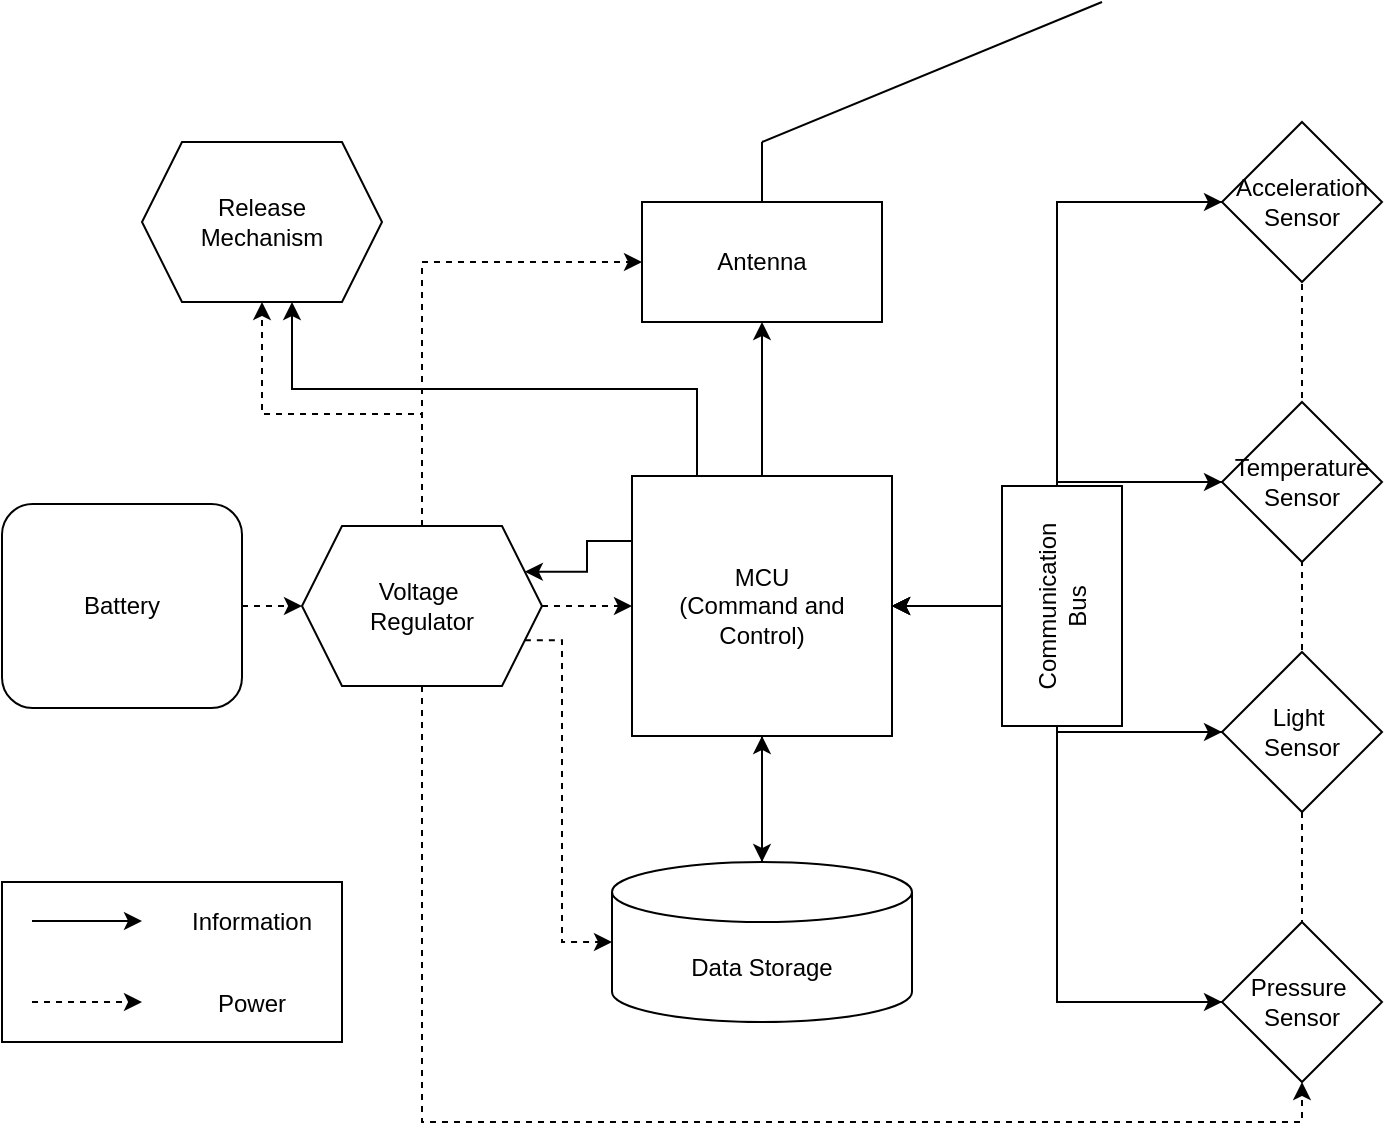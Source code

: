 <mxfile version="24.7.8">
  <diagram name="Page-1" id="_4oWoOKD5Kx-ZZZJ-TqW">
    <mxGraphModel dx="2284" dy="907" grid="1" gridSize="10" guides="1" tooltips="1" connect="1" arrows="1" fold="1" page="1" pageScale="1" pageWidth="850" pageHeight="1100" math="0" shadow="0">
      <root>
        <mxCell id="0" />
        <mxCell id="1" parent="0" />
        <mxCell id="7zNRjAgKSllHL_cEaUSu-25" value="" style="endArrow=none;dashed=1;html=1;rounded=0;exitX=0.5;exitY=1;exitDx=0;exitDy=0;" edge="1" parent="1" source="7zNRjAgKSllHL_cEaUSu-3">
          <mxGeometry width="50" height="50" relative="1" as="geometry">
            <mxPoint x="510" y="260" as="sourcePoint" />
            <mxPoint x="630" y="150" as="targetPoint" />
          </mxGeometry>
        </mxCell>
        <mxCell id="7zNRjAgKSllHL_cEaUSu-14" style="edgeStyle=orthogonalEdgeStyle;rounded=0;orthogonalLoop=1;jettySize=auto;html=1;exitX=0.5;exitY=1;exitDx=0;exitDy=0;" edge="1" parent="1" source="7zNRjAgKSllHL_cEaUSu-1" target="7zNRjAgKSllHL_cEaUSu-13">
          <mxGeometry relative="1" as="geometry" />
        </mxCell>
        <mxCell id="7zNRjAgKSllHL_cEaUSu-19" style="edgeStyle=orthogonalEdgeStyle;rounded=0;orthogonalLoop=1;jettySize=auto;html=1;exitX=0.5;exitY=0;exitDx=0;exitDy=0;" edge="1" parent="1" source="7zNRjAgKSllHL_cEaUSu-1" target="7zNRjAgKSllHL_cEaUSu-16">
          <mxGeometry relative="1" as="geometry" />
        </mxCell>
        <mxCell id="7zNRjAgKSllHL_cEaUSu-30" style="edgeStyle=orthogonalEdgeStyle;rounded=0;orthogonalLoop=1;jettySize=auto;html=1;exitX=0;exitY=0.25;exitDx=0;exitDy=0;entryX=1;entryY=0.25;entryDx=0;entryDy=0;" edge="1" parent="1" source="7zNRjAgKSllHL_cEaUSu-1" target="7zNRjAgKSllHL_cEaUSu-20">
          <mxGeometry relative="1" as="geometry" />
        </mxCell>
        <mxCell id="7zNRjAgKSllHL_cEaUSu-38" style="edgeStyle=orthogonalEdgeStyle;rounded=0;orthogonalLoop=1;jettySize=auto;html=1;exitX=1;exitY=0.5;exitDx=0;exitDy=0;entryX=0;entryY=0.5;entryDx=0;entryDy=0;" edge="1" parent="1" source="7zNRjAgKSllHL_cEaUSu-1" target="7zNRjAgKSllHL_cEaUSu-5">
          <mxGeometry relative="1" as="geometry" />
        </mxCell>
        <mxCell id="7zNRjAgKSllHL_cEaUSu-39" style="edgeStyle=orthogonalEdgeStyle;rounded=0;orthogonalLoop=1;jettySize=auto;html=1;exitX=1;exitY=0.5;exitDx=0;exitDy=0;entryX=0;entryY=0.5;entryDx=0;entryDy=0;" edge="1" parent="1" source="7zNRjAgKSllHL_cEaUSu-1" target="7zNRjAgKSllHL_cEaUSu-4">
          <mxGeometry relative="1" as="geometry" />
        </mxCell>
        <mxCell id="7zNRjAgKSllHL_cEaUSu-40" style="edgeStyle=orthogonalEdgeStyle;rounded=0;orthogonalLoop=1;jettySize=auto;html=1;exitX=1;exitY=0.5;exitDx=0;exitDy=0;entryX=0;entryY=0.5;entryDx=0;entryDy=0;" edge="1" parent="1" source="7zNRjAgKSllHL_cEaUSu-1" target="7zNRjAgKSllHL_cEaUSu-2">
          <mxGeometry relative="1" as="geometry" />
        </mxCell>
        <mxCell id="7zNRjAgKSllHL_cEaUSu-41" style="edgeStyle=orthogonalEdgeStyle;rounded=0;orthogonalLoop=1;jettySize=auto;html=1;exitX=1;exitY=0.5;exitDx=0;exitDy=0;entryX=0;entryY=0.5;entryDx=0;entryDy=0;" edge="1" parent="1" source="7zNRjAgKSllHL_cEaUSu-1" target="7zNRjAgKSllHL_cEaUSu-3">
          <mxGeometry relative="1" as="geometry" />
        </mxCell>
        <mxCell id="7zNRjAgKSllHL_cEaUSu-46" style="edgeStyle=orthogonalEdgeStyle;rounded=0;orthogonalLoop=1;jettySize=auto;html=1;exitX=0.25;exitY=0;exitDx=0;exitDy=0;entryX=0.625;entryY=1;entryDx=0;entryDy=0;" edge="1" parent="1" source="7zNRjAgKSllHL_cEaUSu-1" target="7zNRjAgKSllHL_cEaUSu-43">
          <mxGeometry relative="1" as="geometry" />
        </mxCell>
        <mxCell id="7zNRjAgKSllHL_cEaUSu-1" value="MCU&lt;div&gt;(Command and Control)&lt;/div&gt;" style="whiteSpace=wrap;html=1;aspect=fixed;" vertex="1" parent="1">
          <mxGeometry x="295" y="317" width="130" height="130" as="geometry" />
        </mxCell>
        <mxCell id="7zNRjAgKSllHL_cEaUSu-9" style="edgeStyle=orthogonalEdgeStyle;rounded=0;orthogonalLoop=1;jettySize=auto;html=1;exitX=0;exitY=0.5;exitDx=0;exitDy=0;entryX=1;entryY=0.5;entryDx=0;entryDy=0;" edge="1" parent="1" source="7zNRjAgKSllHL_cEaUSu-2" target="7zNRjAgKSllHL_cEaUSu-1">
          <mxGeometry relative="1" as="geometry" />
        </mxCell>
        <mxCell id="7zNRjAgKSllHL_cEaUSu-2" value="Light&amp;nbsp;&lt;div&gt;Sensor&lt;/div&gt;" style="rhombus;whiteSpace=wrap;html=1;" vertex="1" parent="1">
          <mxGeometry x="590" y="405" width="80" height="80" as="geometry" />
        </mxCell>
        <mxCell id="7zNRjAgKSllHL_cEaUSu-10" style="edgeStyle=orthogonalEdgeStyle;rounded=0;orthogonalLoop=1;jettySize=auto;html=1;exitX=0;exitY=0.5;exitDx=0;exitDy=0;entryX=1;entryY=0.5;entryDx=0;entryDy=0;" edge="1" parent="1" source="7zNRjAgKSllHL_cEaUSu-3" target="7zNRjAgKSllHL_cEaUSu-1">
          <mxGeometry relative="1" as="geometry" />
        </mxCell>
        <mxCell id="7zNRjAgKSllHL_cEaUSu-3" value="Pressure&amp;nbsp;&lt;div&gt;Sensor&lt;/div&gt;" style="rhombus;whiteSpace=wrap;html=1;" vertex="1" parent="1">
          <mxGeometry x="590" y="540" width="80" height="80" as="geometry" />
        </mxCell>
        <mxCell id="7zNRjAgKSllHL_cEaUSu-8" style="edgeStyle=orthogonalEdgeStyle;rounded=0;orthogonalLoop=1;jettySize=auto;html=1;exitX=0;exitY=0.5;exitDx=0;exitDy=0;entryX=1;entryY=0.5;entryDx=0;entryDy=0;" edge="1" parent="1" source="7zNRjAgKSllHL_cEaUSu-4" target="7zNRjAgKSllHL_cEaUSu-1">
          <mxGeometry relative="1" as="geometry" />
        </mxCell>
        <mxCell id="7zNRjAgKSllHL_cEaUSu-4" value="Temperature Sensor" style="rhombus;whiteSpace=wrap;html=1;" vertex="1" parent="1">
          <mxGeometry x="590" y="280" width="80" height="80" as="geometry" />
        </mxCell>
        <mxCell id="7zNRjAgKSllHL_cEaUSu-6" style="edgeStyle=orthogonalEdgeStyle;rounded=0;orthogonalLoop=1;jettySize=auto;html=1;exitX=0;exitY=0.5;exitDx=0;exitDy=0;entryX=1;entryY=0.5;entryDx=0;entryDy=0;" edge="1" parent="1" source="7zNRjAgKSllHL_cEaUSu-5" target="7zNRjAgKSllHL_cEaUSu-1">
          <mxGeometry relative="1" as="geometry" />
        </mxCell>
        <mxCell id="7zNRjAgKSllHL_cEaUSu-5" value="Acceleration&lt;div&gt;Sensor&lt;/div&gt;" style="rhombus;whiteSpace=wrap;html=1;" vertex="1" parent="1">
          <mxGeometry x="590" y="140" width="80" height="80" as="geometry" />
        </mxCell>
        <mxCell id="7zNRjAgKSllHL_cEaUSu-11" value="Communication&lt;div&gt;Bus&lt;/div&gt;" style="rounded=0;whiteSpace=wrap;html=1;rotation=-90;" vertex="1" parent="1">
          <mxGeometry x="450" y="352" width="120" height="60" as="geometry" />
        </mxCell>
        <mxCell id="7zNRjAgKSllHL_cEaUSu-15" style="edgeStyle=orthogonalEdgeStyle;rounded=0;orthogonalLoop=1;jettySize=auto;html=1;exitX=0.5;exitY=0;exitDx=0;exitDy=0;exitPerimeter=0;entryX=0.5;entryY=1;entryDx=0;entryDy=0;" edge="1" parent="1" source="7zNRjAgKSllHL_cEaUSu-13" target="7zNRjAgKSllHL_cEaUSu-1">
          <mxGeometry relative="1" as="geometry" />
        </mxCell>
        <mxCell id="7zNRjAgKSllHL_cEaUSu-13" value="Data Storage" style="shape=cylinder3;whiteSpace=wrap;html=1;boundedLbl=1;backgroundOutline=1;size=15;" vertex="1" parent="1">
          <mxGeometry x="285" y="510" width="150" height="80" as="geometry" />
        </mxCell>
        <mxCell id="7zNRjAgKSllHL_cEaUSu-16" value="Antenna" style="rounded=0;whiteSpace=wrap;html=1;" vertex="1" parent="1">
          <mxGeometry x="300" y="180" width="120" height="60" as="geometry" />
        </mxCell>
        <mxCell id="7zNRjAgKSllHL_cEaUSu-17" value="" style="endArrow=none;html=1;rounded=0;" edge="1" parent="1">
          <mxGeometry width="50" height="50" relative="1" as="geometry">
            <mxPoint x="360" y="150" as="sourcePoint" />
            <mxPoint x="530" y="80" as="targetPoint" />
          </mxGeometry>
        </mxCell>
        <mxCell id="7zNRjAgKSllHL_cEaUSu-18" value="" style="endArrow=none;html=1;rounded=0;exitX=0.5;exitY=0;exitDx=0;exitDy=0;" edge="1" parent="1" source="7zNRjAgKSllHL_cEaUSu-16">
          <mxGeometry width="50" height="50" relative="1" as="geometry">
            <mxPoint x="430" y="150" as="sourcePoint" />
            <mxPoint x="360" y="150" as="targetPoint" />
          </mxGeometry>
        </mxCell>
        <mxCell id="7zNRjAgKSllHL_cEaUSu-21" style="edgeStyle=orthogonalEdgeStyle;rounded=0;orthogonalLoop=1;jettySize=auto;html=1;exitX=1;exitY=0.5;exitDx=0;exitDy=0;entryX=0;entryY=0.5;entryDx=0;entryDy=0;dashed=1;" edge="1" parent="1" source="7zNRjAgKSllHL_cEaUSu-20" target="7zNRjAgKSllHL_cEaUSu-1">
          <mxGeometry relative="1" as="geometry" />
        </mxCell>
        <mxCell id="7zNRjAgKSllHL_cEaUSu-22" style="edgeStyle=orthogonalEdgeStyle;rounded=0;orthogonalLoop=1;jettySize=auto;html=1;exitX=0.5;exitY=0;exitDx=0;exitDy=0;entryX=0;entryY=0.5;entryDx=0;entryDy=0;dashed=1;" edge="1" parent="1" source="7zNRjAgKSllHL_cEaUSu-20" target="7zNRjAgKSllHL_cEaUSu-16">
          <mxGeometry relative="1" as="geometry" />
        </mxCell>
        <mxCell id="7zNRjAgKSllHL_cEaUSu-24" style="edgeStyle=orthogonalEdgeStyle;rounded=0;orthogonalLoop=1;jettySize=auto;html=1;exitX=0.5;exitY=1;exitDx=0;exitDy=0;entryX=0.5;entryY=1;entryDx=0;entryDy=0;dashed=1;" edge="1" parent="1" source="7zNRjAgKSllHL_cEaUSu-20" target="7zNRjAgKSllHL_cEaUSu-3">
          <mxGeometry relative="1" as="geometry" />
        </mxCell>
        <mxCell id="7zNRjAgKSllHL_cEaUSu-44" style="edgeStyle=orthogonalEdgeStyle;rounded=0;orthogonalLoop=1;jettySize=auto;html=1;exitX=0.5;exitY=0;exitDx=0;exitDy=0;dashed=1;" edge="1" parent="1" source="7zNRjAgKSllHL_cEaUSu-20" target="7zNRjAgKSllHL_cEaUSu-43">
          <mxGeometry relative="1" as="geometry" />
        </mxCell>
        <mxCell id="7zNRjAgKSllHL_cEaUSu-20" value="Voltage&amp;nbsp;&lt;div&gt;Regulator&lt;/div&gt;" style="shape=hexagon;perimeter=hexagonPerimeter2;whiteSpace=wrap;html=1;fixedSize=1;" vertex="1" parent="1">
          <mxGeometry x="130" y="342" width="120" height="80" as="geometry" />
        </mxCell>
        <mxCell id="7zNRjAgKSllHL_cEaUSu-26" style="edgeStyle=orthogonalEdgeStyle;rounded=0;orthogonalLoop=1;jettySize=auto;html=1;exitX=1;exitY=0.75;exitDx=0;exitDy=0;entryX=0;entryY=0.5;entryDx=0;entryDy=0;entryPerimeter=0;dashed=1;" edge="1" parent="1" source="7zNRjAgKSllHL_cEaUSu-20" target="7zNRjAgKSllHL_cEaUSu-13">
          <mxGeometry relative="1" as="geometry">
            <Array as="points">
              <mxPoint x="260" y="399" />
              <mxPoint x="260" y="550" />
            </Array>
          </mxGeometry>
        </mxCell>
        <mxCell id="7zNRjAgKSllHL_cEaUSu-29" style="edgeStyle=orthogonalEdgeStyle;rounded=0;orthogonalLoop=1;jettySize=auto;html=1;exitX=1;exitY=0.5;exitDx=0;exitDy=0;entryX=0;entryY=0.5;entryDx=0;entryDy=0;dashed=1;" edge="1" parent="1" source="7zNRjAgKSllHL_cEaUSu-28" target="7zNRjAgKSllHL_cEaUSu-20">
          <mxGeometry relative="1" as="geometry" />
        </mxCell>
        <mxCell id="7zNRjAgKSllHL_cEaUSu-28" value="Battery" style="rounded=1;whiteSpace=wrap;html=1;" vertex="1" parent="1">
          <mxGeometry x="-20" y="331" width="120" height="102" as="geometry" />
        </mxCell>
        <mxCell id="7zNRjAgKSllHL_cEaUSu-37" value="" style="group" vertex="1" connectable="0" parent="1">
          <mxGeometry x="-20" y="520" width="170" height="80" as="geometry" />
        </mxCell>
        <mxCell id="7zNRjAgKSllHL_cEaUSu-31" value="" style="rounded=0;whiteSpace=wrap;html=1;" vertex="1" parent="7zNRjAgKSllHL_cEaUSu-37">
          <mxGeometry width="170" height="80" as="geometry" />
        </mxCell>
        <mxCell id="7zNRjAgKSllHL_cEaUSu-32" value="" style="endArrow=classic;html=1;rounded=0;" edge="1" parent="7zNRjAgKSllHL_cEaUSu-37">
          <mxGeometry width="50" height="50" relative="1" as="geometry">
            <mxPoint x="15" y="19.5" as="sourcePoint" />
            <mxPoint x="70" y="19.5" as="targetPoint" />
          </mxGeometry>
        </mxCell>
        <mxCell id="7zNRjAgKSllHL_cEaUSu-33" value="" style="endArrow=classic;html=1;rounded=0;dashed=1;" edge="1" parent="7zNRjAgKSllHL_cEaUSu-37">
          <mxGeometry width="50" height="50" relative="1" as="geometry">
            <mxPoint x="15" y="60" as="sourcePoint" />
            <mxPoint x="70" y="60" as="targetPoint" />
          </mxGeometry>
        </mxCell>
        <mxCell id="7zNRjAgKSllHL_cEaUSu-34" value="Information" style="text;html=1;align=center;verticalAlign=middle;whiteSpace=wrap;rounded=0;" vertex="1" parent="7zNRjAgKSllHL_cEaUSu-37">
          <mxGeometry x="95" y="5" width="60" height="30" as="geometry" />
        </mxCell>
        <mxCell id="7zNRjAgKSllHL_cEaUSu-35" value="Power" style="text;html=1;align=center;verticalAlign=middle;whiteSpace=wrap;rounded=0;" vertex="1" parent="7zNRjAgKSllHL_cEaUSu-37">
          <mxGeometry x="95" y="46" width="60" height="30" as="geometry" />
        </mxCell>
        <mxCell id="7zNRjAgKSllHL_cEaUSu-43" value="Release&lt;div&gt;Mechanism&lt;/div&gt;" style="shape=hexagon;perimeter=hexagonPerimeter2;whiteSpace=wrap;html=1;fixedSize=1;" vertex="1" parent="1">
          <mxGeometry x="50" y="150" width="120" height="80" as="geometry" />
        </mxCell>
      </root>
    </mxGraphModel>
  </diagram>
</mxfile>
